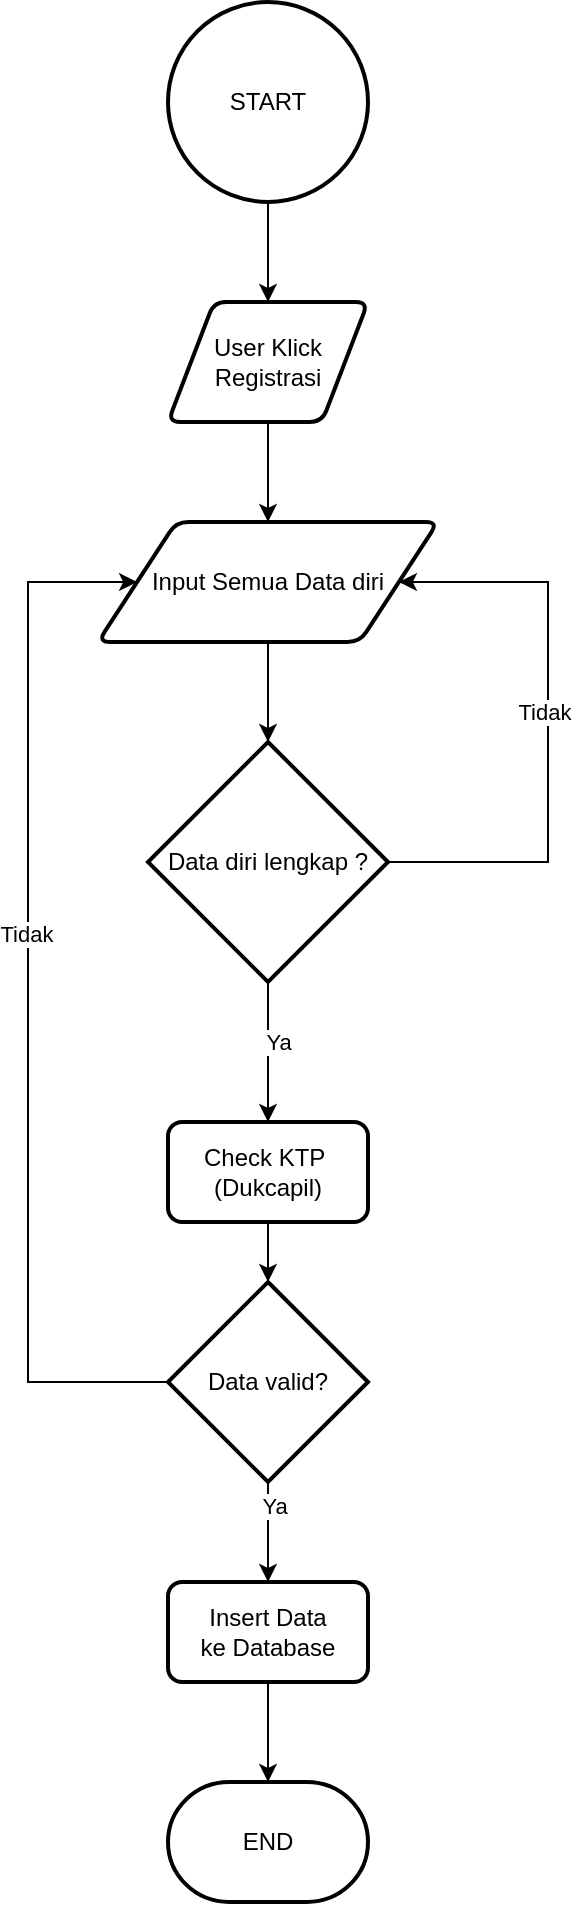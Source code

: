 <mxfile version="21.5.2" type="device">
  <diagram name="Page-1" id="3v0SYCVNvBl88Uh9KWf6">
    <mxGraphModel dx="880" dy="437" grid="1" gridSize="10" guides="1" tooltips="1" connect="1" arrows="1" fold="1" page="1" pageScale="1" pageWidth="850" pageHeight="1100" math="0" shadow="0">
      <root>
        <mxCell id="0" />
        <mxCell id="1" parent="0" />
        <mxCell id="NebSsFkUpjV1kpODtVpC-5" style="edgeStyle=orthogonalEdgeStyle;rounded=0;orthogonalLoop=1;jettySize=auto;html=1;exitX=0.5;exitY=1;exitDx=0;exitDy=0;exitPerimeter=0;entryX=0.5;entryY=0;entryDx=0;entryDy=0;" parent="1" source="NebSsFkUpjV1kpODtVpC-1" target="NebSsFkUpjV1kpODtVpC-3" edge="1">
          <mxGeometry relative="1" as="geometry" />
        </mxCell>
        <mxCell id="NebSsFkUpjV1kpODtVpC-1" value="START" style="strokeWidth=2;html=1;shape=mxgraph.flowchart.start_2;whiteSpace=wrap;" parent="1" vertex="1">
          <mxGeometry x="270" y="20" width="100" height="100" as="geometry" />
        </mxCell>
        <mxCell id="NebSsFkUpjV1kpODtVpC-7" style="edgeStyle=orthogonalEdgeStyle;rounded=0;orthogonalLoop=1;jettySize=auto;html=1;exitX=0.5;exitY=1;exitDx=0;exitDy=0;entryX=0.5;entryY=0;entryDx=0;entryDy=0;" parent="1" source="NebSsFkUpjV1kpODtVpC-3" target="NebSsFkUpjV1kpODtVpC-6" edge="1">
          <mxGeometry relative="1" as="geometry" />
        </mxCell>
        <mxCell id="NebSsFkUpjV1kpODtVpC-3" value="User Klick&lt;br&gt;Registrasi" style="shape=parallelogram;html=1;strokeWidth=2;perimeter=parallelogramPerimeter;whiteSpace=wrap;rounded=1;arcSize=12;size=0.23;" parent="1" vertex="1">
          <mxGeometry x="270" y="170" width="100" height="60" as="geometry" />
        </mxCell>
        <mxCell id="NebSsFkUpjV1kpODtVpC-9" style="edgeStyle=orthogonalEdgeStyle;rounded=0;orthogonalLoop=1;jettySize=auto;html=1;exitX=0.5;exitY=1;exitDx=0;exitDy=0;entryX=0.5;entryY=0;entryDx=0;entryDy=0;entryPerimeter=0;" parent="1" source="NebSsFkUpjV1kpODtVpC-6" target="NebSsFkUpjV1kpODtVpC-8" edge="1">
          <mxGeometry relative="1" as="geometry" />
        </mxCell>
        <mxCell id="NebSsFkUpjV1kpODtVpC-6" value="Input Semua Data diri" style="shape=parallelogram;html=1;strokeWidth=2;perimeter=parallelogramPerimeter;whiteSpace=wrap;rounded=1;arcSize=12;size=0.23;" parent="1" vertex="1">
          <mxGeometry x="235" y="280" width="170" height="60" as="geometry" />
        </mxCell>
        <mxCell id="NebSsFkUpjV1kpODtVpC-10" style="edgeStyle=orthogonalEdgeStyle;rounded=0;orthogonalLoop=1;jettySize=auto;html=1;exitX=1;exitY=0.5;exitDx=0;exitDy=0;exitPerimeter=0;entryX=1;entryY=0.5;entryDx=0;entryDy=0;" parent="1" source="NebSsFkUpjV1kpODtVpC-8" target="NebSsFkUpjV1kpODtVpC-6" edge="1">
          <mxGeometry relative="1" as="geometry">
            <Array as="points">
              <mxPoint x="460" y="450" />
              <mxPoint x="460" y="310" />
            </Array>
          </mxGeometry>
        </mxCell>
        <mxCell id="NebSsFkUpjV1kpODtVpC-11" value="Tidak" style="edgeLabel;html=1;align=center;verticalAlign=middle;resizable=0;points=[];" parent="NebSsFkUpjV1kpODtVpC-10" vertex="1" connectable="0">
          <mxGeometry x="0.052" y="2" relative="1" as="geometry">
            <mxPoint as="offset" />
          </mxGeometry>
        </mxCell>
        <mxCell id="NebSsFkUpjV1kpODtVpC-13" style="edgeStyle=orthogonalEdgeStyle;rounded=0;orthogonalLoop=1;jettySize=auto;html=1;exitX=0.5;exitY=1;exitDx=0;exitDy=0;exitPerimeter=0;entryX=0.5;entryY=0;entryDx=0;entryDy=0;" parent="1" source="NebSsFkUpjV1kpODtVpC-8" target="NebSsFkUpjV1kpODtVpC-12" edge="1">
          <mxGeometry relative="1" as="geometry" />
        </mxCell>
        <mxCell id="NebSsFkUpjV1kpODtVpC-14" value="Ya" style="edgeLabel;html=1;align=center;verticalAlign=middle;resizable=0;points=[];" parent="NebSsFkUpjV1kpODtVpC-13" vertex="1" connectable="0">
          <mxGeometry x="-0.15" y="5" relative="1" as="geometry">
            <mxPoint as="offset" />
          </mxGeometry>
        </mxCell>
        <mxCell id="NebSsFkUpjV1kpODtVpC-8" value="Data diri lengkap ?" style="strokeWidth=2;html=1;shape=mxgraph.flowchart.decision;whiteSpace=wrap;" parent="1" vertex="1">
          <mxGeometry x="260" y="390" width="120" height="120" as="geometry" />
        </mxCell>
        <mxCell id="NebSsFkUpjV1kpODtVpC-21" style="edgeStyle=orthogonalEdgeStyle;rounded=0;orthogonalLoop=1;jettySize=auto;html=1;exitX=0.5;exitY=1;exitDx=0;exitDy=0;entryX=0.5;entryY=0;entryDx=0;entryDy=0;entryPerimeter=0;" parent="1" source="NebSsFkUpjV1kpODtVpC-12" target="NebSsFkUpjV1kpODtVpC-15" edge="1">
          <mxGeometry relative="1" as="geometry" />
        </mxCell>
        <mxCell id="NebSsFkUpjV1kpODtVpC-12" value="Check KTP&amp;nbsp;&lt;br&gt;(Dukcapil)" style="rounded=1;whiteSpace=wrap;html=1;absoluteArcSize=1;arcSize=14;strokeWidth=2;" parent="1" vertex="1">
          <mxGeometry x="270" y="580" width="100" height="50" as="geometry" />
        </mxCell>
        <mxCell id="NebSsFkUpjV1kpODtVpC-16" style="edgeStyle=orthogonalEdgeStyle;rounded=0;orthogonalLoop=1;jettySize=auto;html=1;exitX=0;exitY=0.5;exitDx=0;exitDy=0;exitPerimeter=0;entryX=0;entryY=0.5;entryDx=0;entryDy=0;" parent="1" source="NebSsFkUpjV1kpODtVpC-15" target="NebSsFkUpjV1kpODtVpC-6" edge="1">
          <mxGeometry relative="1" as="geometry">
            <mxPoint x="190" y="690" as="sourcePoint" />
            <mxPoint x="174.55" y="290" as="targetPoint" />
            <Array as="points">
              <mxPoint x="200" y="710" />
              <mxPoint x="200" y="310" />
            </Array>
          </mxGeometry>
        </mxCell>
        <mxCell id="NebSsFkUpjV1kpODtVpC-17" value="Tidak" style="edgeLabel;html=1;align=center;verticalAlign=middle;resizable=0;points=[];" parent="NebSsFkUpjV1kpODtVpC-16" vertex="1" connectable="0">
          <mxGeometry x="0.121" y="1" relative="1" as="geometry">
            <mxPoint as="offset" />
          </mxGeometry>
        </mxCell>
        <mxCell id="NebSsFkUpjV1kpODtVpC-19" style="edgeStyle=orthogonalEdgeStyle;rounded=0;orthogonalLoop=1;jettySize=auto;html=1;exitX=0.5;exitY=1;exitDx=0;exitDy=0;exitPerimeter=0;entryX=0.5;entryY=0;entryDx=0;entryDy=0;" parent="1" source="NebSsFkUpjV1kpODtVpC-15" target="NebSsFkUpjV1kpODtVpC-18" edge="1">
          <mxGeometry relative="1" as="geometry" />
        </mxCell>
        <mxCell id="NebSsFkUpjV1kpODtVpC-20" value="Ya" style="edgeLabel;html=1;align=center;verticalAlign=middle;resizable=0;points=[];" parent="NebSsFkUpjV1kpODtVpC-19" vertex="1" connectable="0">
          <mxGeometry x="-0.533" y="3" relative="1" as="geometry">
            <mxPoint as="offset" />
          </mxGeometry>
        </mxCell>
        <mxCell id="NebSsFkUpjV1kpODtVpC-15" value="Data valid?" style="strokeWidth=2;html=1;shape=mxgraph.flowchart.decision;whiteSpace=wrap;" parent="1" vertex="1">
          <mxGeometry x="270" y="660" width="100" height="100" as="geometry" />
        </mxCell>
        <mxCell id="NebSsFkUpjV1kpODtVpC-23" style="edgeStyle=orthogonalEdgeStyle;rounded=0;orthogonalLoop=1;jettySize=auto;html=1;exitX=0.5;exitY=1;exitDx=0;exitDy=0;entryX=0.5;entryY=0;entryDx=0;entryDy=0;entryPerimeter=0;" parent="1" source="NebSsFkUpjV1kpODtVpC-18" target="NebSsFkUpjV1kpODtVpC-22" edge="1">
          <mxGeometry relative="1" as="geometry" />
        </mxCell>
        <mxCell id="NebSsFkUpjV1kpODtVpC-18" value="Insert Data&lt;br&gt;ke Database" style="rounded=1;whiteSpace=wrap;html=1;absoluteArcSize=1;arcSize=14;strokeWidth=2;" parent="1" vertex="1">
          <mxGeometry x="270" y="810" width="100" height="50" as="geometry" />
        </mxCell>
        <mxCell id="NebSsFkUpjV1kpODtVpC-22" value="END" style="strokeWidth=2;html=1;shape=mxgraph.flowchart.terminator;whiteSpace=wrap;" parent="1" vertex="1">
          <mxGeometry x="270" y="910" width="100" height="60" as="geometry" />
        </mxCell>
      </root>
    </mxGraphModel>
  </diagram>
</mxfile>
